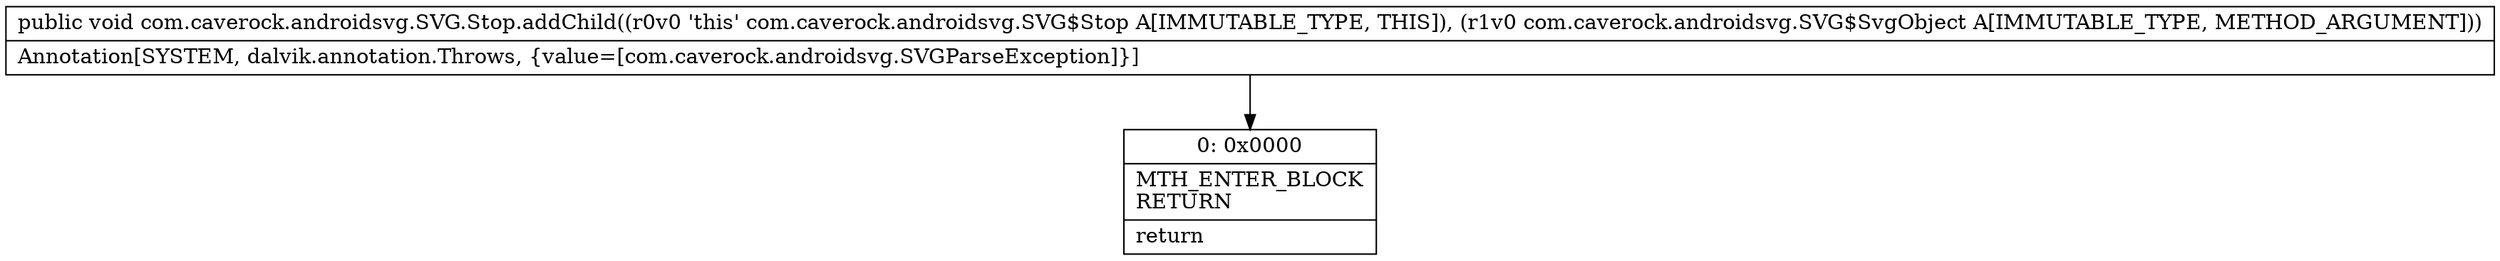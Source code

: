 digraph "CFG forcom.caverock.androidsvg.SVG.Stop.addChild(Lcom\/caverock\/androidsvg\/SVG$SvgObject;)V" {
Node_0 [shape=record,label="{0\:\ 0x0000|MTH_ENTER_BLOCK\lRETURN\l|return\l}"];
MethodNode[shape=record,label="{public void com.caverock.androidsvg.SVG.Stop.addChild((r0v0 'this' com.caverock.androidsvg.SVG$Stop A[IMMUTABLE_TYPE, THIS]), (r1v0 com.caverock.androidsvg.SVG$SvgObject A[IMMUTABLE_TYPE, METHOD_ARGUMENT]))  | Annotation[SYSTEM, dalvik.annotation.Throws, \{value=[com.caverock.androidsvg.SVGParseException]\}]\l}"];
MethodNode -> Node_0;
}

